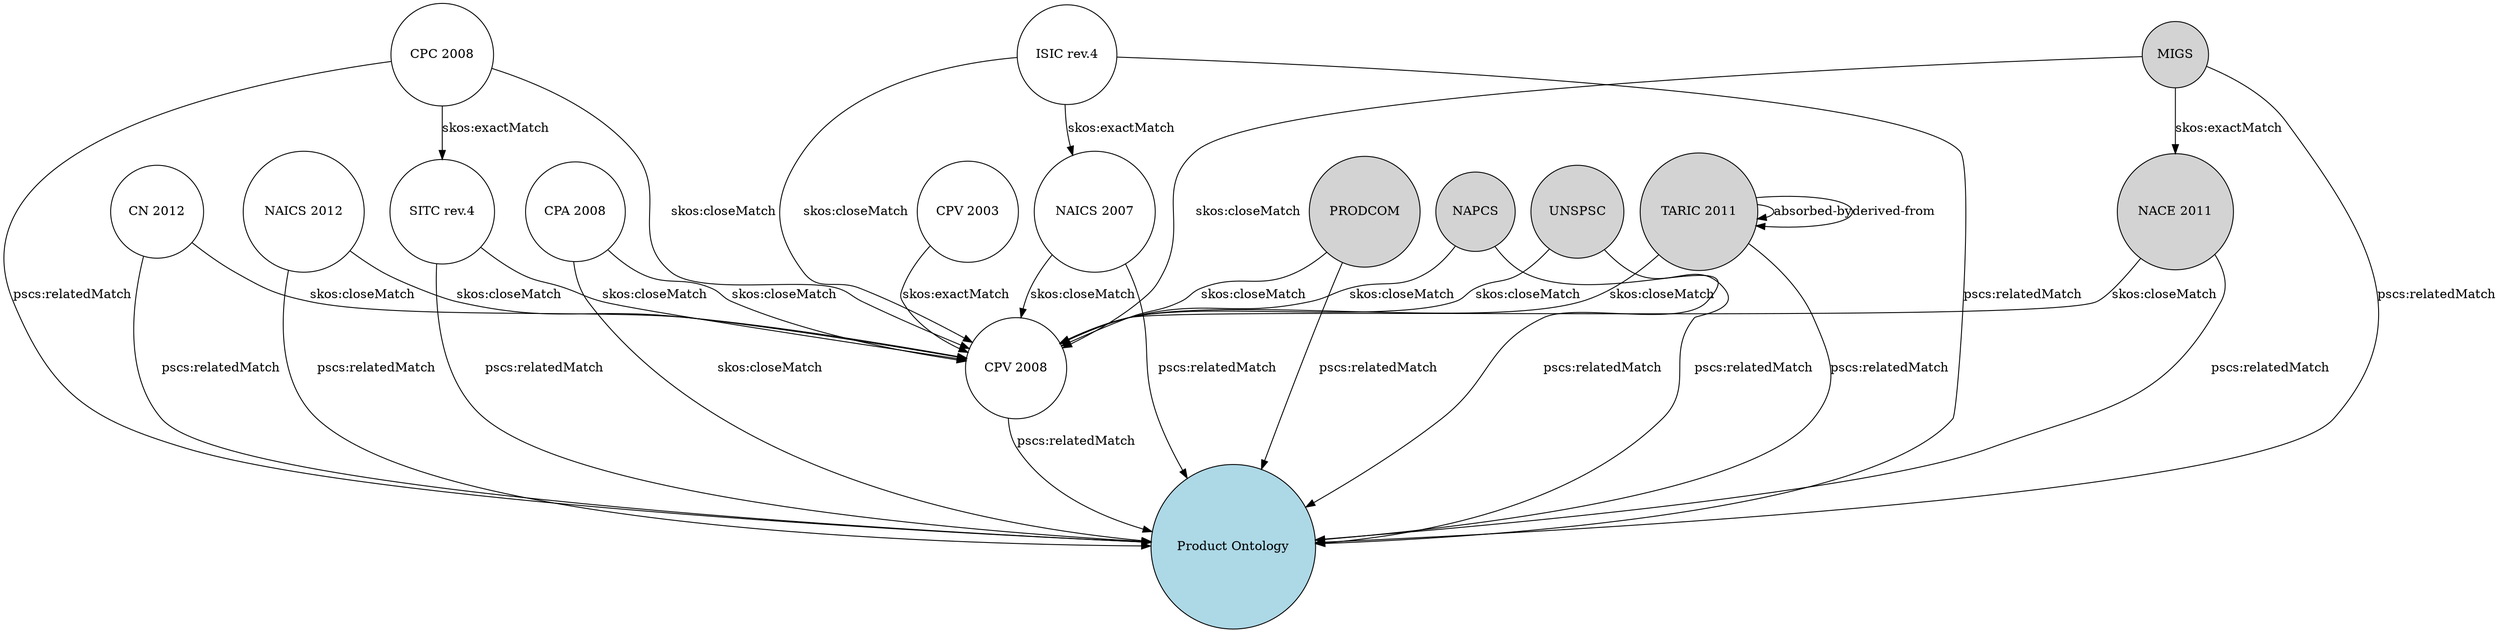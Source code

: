 digraph G {
node [shape=circle];
n0 [ label ="CPV 2008"];
n1 [ label ="CPV 2003"];
n2 [ label ="CPA 2008"];
n3 [ label ="CPC 2008"];
n4 [ label ="CN 2012"];
n5 [ label ="NAICS 2007"];
n6 [ label ="NAICS 2012"];
n7 [ label ="ISIC rev.4"];
n8 [ label ="SITC rev.4"];
n9 [ label ="TARIC 2011" , fillcolor="lightgray", style="filled"];
n10 [ label ="NAPCS", fillcolor="lightgray", style="filled"];
n11 [ label ="NACE 2011" , fillcolor="lightgray", style="filled"];
n12 [ label ="Product Ontology" , fillcolor="lightblue", style="filled"];
n13 [ label ="MIGS" , fillcolor="lightgray", style="filled"];
n14 [ label ="UNSPSC" , fillcolor="lightgray", style="filled"];
n15 [ label ="PRODCOM" , fillcolor="lightgray", style="filled"];
"n0" -> "n12" [label="pscs:relatedMatch"] ;
"n1" -> "n0" [label="skos:exactMatch"];
"n2" -> "n0"  [label="skos:closeMatch"];
"n2" -> "n12" [label="skos:closeMatch"];
"n3" -> "n0" [label="skos:closeMatch"];
"n3" -> "n12" [label="pscs:relatedMatch"];
"n3" -> "n8" [label="skos:exactMatch"];
"n4" -> "n0" [label="skos:closeMatch"];
"n4" -> "n12" [label="pscs:relatedMatch"];
"n5" -> "n0" [label="skos:closeMatch"];
"n5" -> "n12" [label="pscs:relatedMatch"];
"n6" -> "n0" [label="skos:closeMatch"];
"n6" -> "n12" [label="pscs:relatedMatch"];
"n7" -> "n0" [label="skos:closeMatch"];
"n7" -> "n12" [label="pscs:relatedMatch"];
"n7" -> "n5" [label="skos:exactMatch"];
"n8" -> "n0" [label="skos:closeMatch"];
"n8" -> "n12" [label="pscs:relatedMatch"];
"n9" -> "n0" [label="skos:closeMatch"];
"n9" -> "n12" [label="pscs:relatedMatch"];
"n9" -> "n9" [label="absorbed-by"];
"n9" -> "n9" [label="derived-from"];
"n10" -> "n0" [label="skos:closeMatch"];
"n10" -> "n12" [label="pscs:relatedMatch"];
"n11" -> "n0" [label="skos:closeMatch"];
"n11" -> "n12" [label="pscs:relatedMatch"];
"n13" -> "n0" [label="skos:closeMatch"];
"n13" -> "n12" [label="pscs:relatedMatch"];
"n13" -> "n11" [label="skos:exactMatch"];
"n14" -> "n0" [label="skos:closeMatch"];
"n14" -> "n12" [label="pscs:relatedMatch"];
"n15" -> "n0" [label="skos:closeMatch"];
"n15" -> "n12" [label="pscs:relatedMatch"];
}